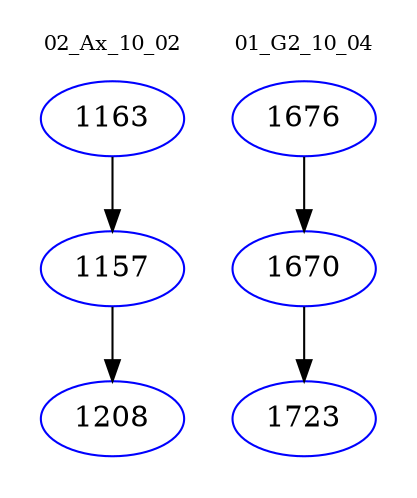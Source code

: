 digraph{
subgraph cluster_0 {
color = white
label = "02_Ax_10_02";
fontsize=10;
T0_1163 [label="1163", color="blue"]
T0_1163 -> T0_1157 [color="black"]
T0_1157 [label="1157", color="blue"]
T0_1157 -> T0_1208 [color="black"]
T0_1208 [label="1208", color="blue"]
}
subgraph cluster_1 {
color = white
label = "01_G2_10_04";
fontsize=10;
T1_1676 [label="1676", color="blue"]
T1_1676 -> T1_1670 [color="black"]
T1_1670 [label="1670", color="blue"]
T1_1670 -> T1_1723 [color="black"]
T1_1723 [label="1723", color="blue"]
}
}
